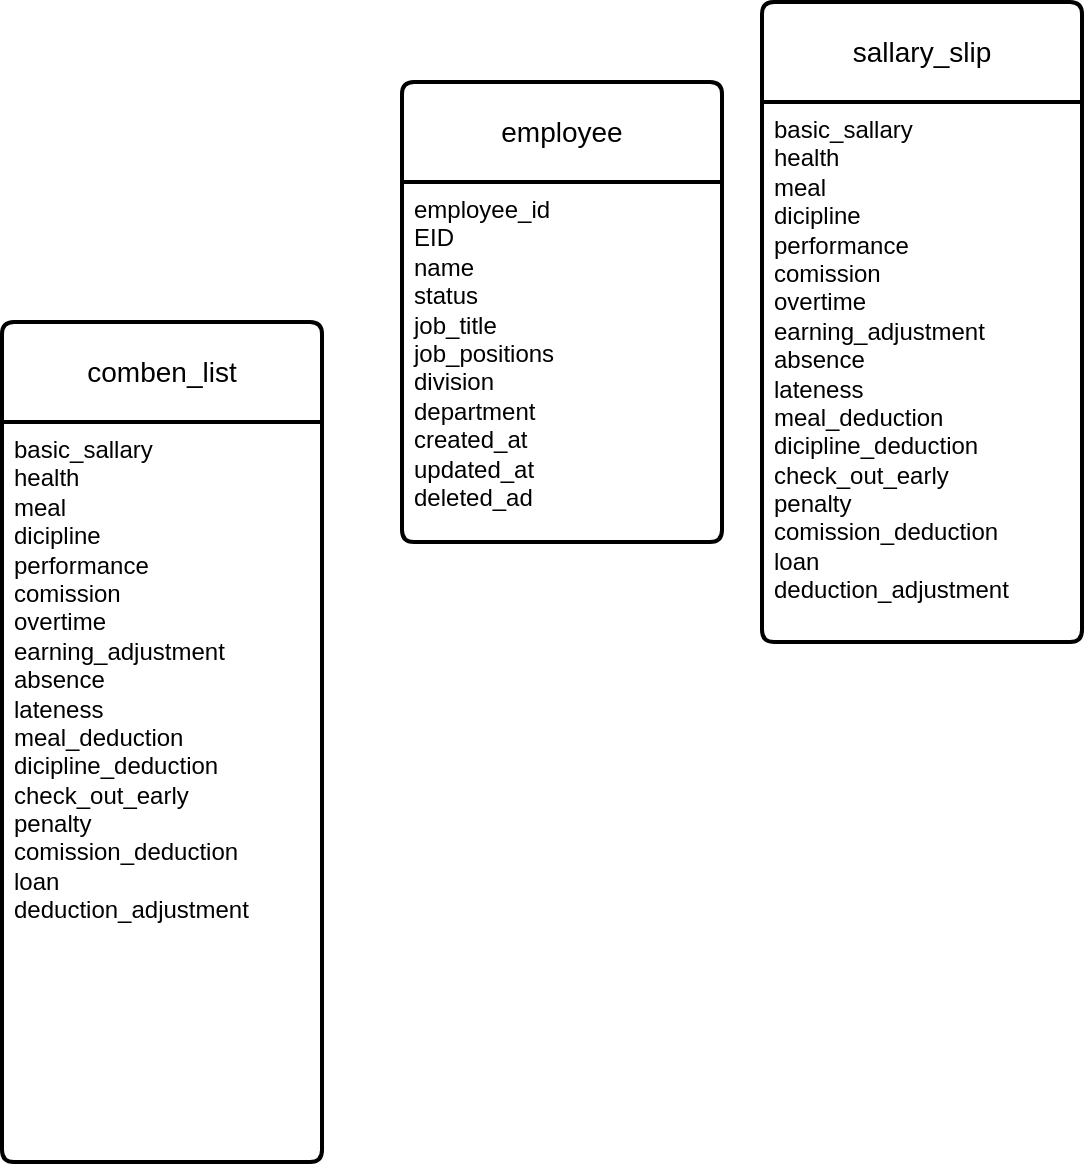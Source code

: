 <mxfile version="22.0.3" type="device">
  <diagram name="Page-1" id="ttACeLu5mS9urQCFrG05">
    <mxGraphModel dx="458" dy="388" grid="1" gridSize="10" guides="1" tooltips="1" connect="1" arrows="1" fold="1" page="1" pageScale="1" pageWidth="850" pageHeight="1100" math="0" shadow="0">
      <root>
        <mxCell id="0" />
        <mxCell id="1" parent="0" />
        <mxCell id="YKPtG36q2d7RW8xg6rvl-30" value="employee" style="swimlane;childLayout=stackLayout;horizontal=1;startSize=50;horizontalStack=0;rounded=1;fontSize=14;fontStyle=0;strokeWidth=2;resizeParent=0;resizeLast=1;shadow=0;dashed=0;align=center;arcSize=4;whiteSpace=wrap;html=1;" vertex="1" parent="1">
          <mxGeometry x="300" y="220" width="160" height="230" as="geometry" />
        </mxCell>
        <mxCell id="YKPtG36q2d7RW8xg6rvl-31" value="employee_id&lt;br&gt;EID&lt;br&gt;name&lt;br&gt;status&lt;br&gt;job_title&lt;br&gt;job_positions&lt;br&gt;division&lt;br&gt;department&lt;br&gt;created_at&lt;br&gt;updated_at&lt;br&gt;deleted_ad" style="align=left;strokeColor=none;fillColor=none;spacingLeft=4;fontSize=12;verticalAlign=top;resizable=0;rotatable=0;part=1;html=1;" vertex="1" parent="YKPtG36q2d7RW8xg6rvl-30">
          <mxGeometry y="50" width="160" height="180" as="geometry" />
        </mxCell>
        <mxCell id="YKPtG36q2d7RW8xg6rvl-36" value="sallary_slip" style="swimlane;childLayout=stackLayout;horizontal=1;startSize=50;horizontalStack=0;rounded=1;fontSize=14;fontStyle=0;strokeWidth=2;resizeParent=0;resizeLast=1;shadow=0;dashed=0;align=center;arcSize=4;whiteSpace=wrap;html=1;" vertex="1" parent="1">
          <mxGeometry x="480" y="180" width="160" height="320" as="geometry" />
        </mxCell>
        <mxCell id="YKPtG36q2d7RW8xg6rvl-37" value="basic_sallary&lt;br&gt;health&lt;br&gt;meal&lt;br&gt;dicipline&lt;br&gt;performance&lt;br&gt;comission&lt;br&gt;overtime&lt;br&gt;earning_adjustment&lt;br&gt;absence&lt;br style=&quot;border-color: var(--border-color);&quot;&gt;lateness&lt;br style=&quot;border-color: var(--border-color);&quot;&gt;meal_deduction&lt;br style=&quot;border-color: var(--border-color);&quot;&gt;dicipline_deduction&lt;br style=&quot;border-color: var(--border-color);&quot;&gt;check_out_early&lt;br style=&quot;border-color: var(--border-color);&quot;&gt;penalty&lt;br style=&quot;border-color: var(--border-color);&quot;&gt;comission_deduction&lt;br style=&quot;border-color: var(--border-color);&quot;&gt;loan&lt;br style=&quot;border-color: var(--border-color);&quot;&gt;deduction_adjustment" style="align=left;strokeColor=none;fillColor=none;spacingLeft=4;fontSize=12;verticalAlign=top;resizable=0;rotatable=0;part=1;html=1;" vertex="1" parent="YKPtG36q2d7RW8xg6rvl-36">
          <mxGeometry y="50" width="160" height="270" as="geometry" />
        </mxCell>
        <mxCell id="YKPtG36q2d7RW8xg6rvl-44" value="comben_list" style="swimlane;childLayout=stackLayout;horizontal=1;startSize=50;horizontalStack=0;rounded=1;fontSize=14;fontStyle=0;strokeWidth=2;resizeParent=0;resizeLast=1;shadow=0;dashed=0;align=center;arcSize=4;whiteSpace=wrap;html=1;" vertex="1" parent="1">
          <mxGeometry x="100" y="340" width="160" height="420" as="geometry" />
        </mxCell>
        <mxCell id="YKPtG36q2d7RW8xg6rvl-45" value="basic_sallary&lt;br style=&quot;border-color: var(--border-color);&quot;&gt;health&lt;br style=&quot;border-color: var(--border-color);&quot;&gt;meal&lt;br style=&quot;border-color: var(--border-color);&quot;&gt;dicipline&lt;br style=&quot;border-color: var(--border-color);&quot;&gt;performance&lt;br style=&quot;border-color: var(--border-color);&quot;&gt;comission&lt;br style=&quot;border-color: var(--border-color);&quot;&gt;overtime&lt;br style=&quot;border-color: var(--border-color);&quot;&gt;earning_adjustment&lt;br style=&quot;border-color: var(--border-color);&quot;&gt;absence&lt;br style=&quot;border-color: var(--border-color);&quot;&gt;lateness&lt;br style=&quot;border-color: var(--border-color);&quot;&gt;meal_deduction&lt;br style=&quot;border-color: var(--border-color);&quot;&gt;dicipline_deduction&lt;br style=&quot;border-color: var(--border-color);&quot;&gt;check_out_early&lt;br style=&quot;border-color: var(--border-color);&quot;&gt;penalty&lt;br style=&quot;border-color: var(--border-color);&quot;&gt;comission_deduction&lt;br style=&quot;border-color: var(--border-color);&quot;&gt;loan&lt;br style=&quot;border-color: var(--border-color);&quot;&gt;deduction_adjustment" style="align=left;strokeColor=none;fillColor=none;spacingLeft=4;fontSize=12;verticalAlign=top;resizable=0;rotatable=0;part=1;html=1;" vertex="1" parent="YKPtG36q2d7RW8xg6rvl-44">
          <mxGeometry y="50" width="160" height="370" as="geometry" />
        </mxCell>
      </root>
    </mxGraphModel>
  </diagram>
</mxfile>
